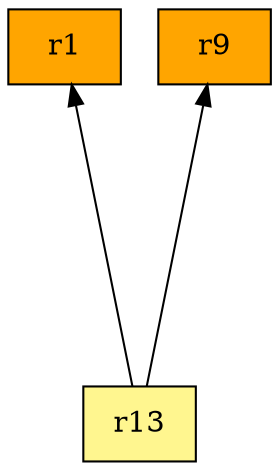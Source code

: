 digraph G {
rankdir=BT;ranksep="2.0";
"r1" [shape=record,fillcolor=orange,style=filled,label="{r1}"];
"r9" [shape=record,fillcolor=orange,style=filled,label="{r9}"];
"r13" [shape=record,fillcolor=khaki1,style=filled,label="{r13}"];
"r13" -> "r9"
"r13" -> "r1"
}